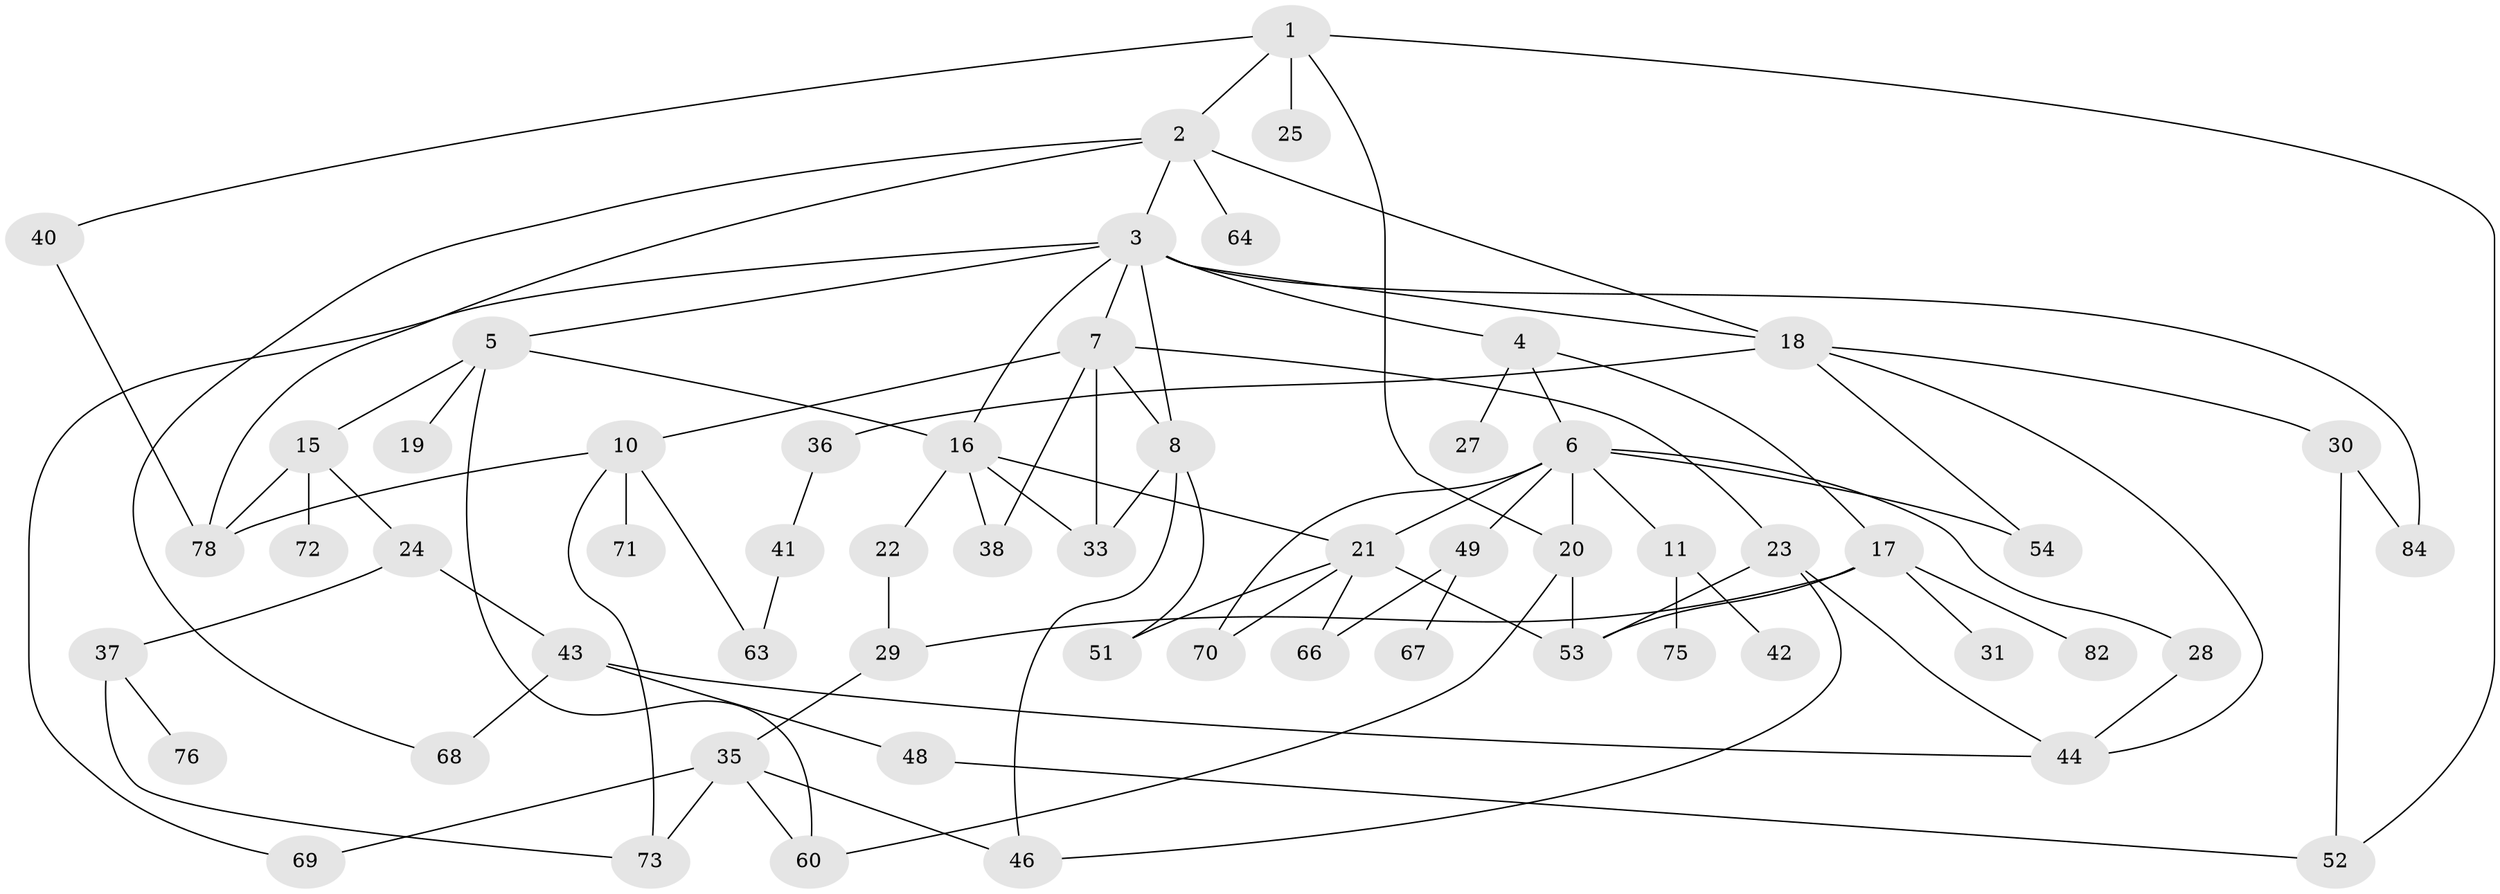 // Generated by graph-tools (version 1.1) at 2025/51/02/27/25 19:51:38]
// undirected, 59 vertices, 92 edges
graph export_dot {
graph [start="1"]
  node [color=gray90,style=filled];
  1 [super="+34"];
  2 [super="+32"];
  3 [super="+86"];
  4 [super="+14"];
  5 [super="+79"];
  6 [super="+12"];
  7 [super="+9"];
  8 [super="+13"];
  10 [super="+81"];
  11 [super="+26"];
  15 [super="+74"];
  16 [super="+77"];
  17 [super="+62"];
  18 [super="+39"];
  19;
  20 [super="+45"];
  21 [super="+50"];
  22;
  23;
  24;
  25;
  27;
  28;
  29;
  30;
  31;
  33 [super="+59"];
  35 [super="+57"];
  36;
  37 [super="+61"];
  38;
  40 [super="+85"];
  41;
  42;
  43 [super="+47"];
  44 [super="+56"];
  46 [super="+55"];
  48;
  49;
  51;
  52 [super="+58"];
  53 [super="+65"];
  54;
  60 [super="+87"];
  63;
  64;
  66;
  67;
  68;
  69;
  70 [super="+83"];
  71;
  72;
  73 [super="+80"];
  75;
  76;
  78;
  82;
  84;
  1 -- 2;
  1 -- 25;
  1 -- 52;
  1 -- 40;
  1 -- 20;
  2 -- 3;
  2 -- 18;
  2 -- 64;
  2 -- 68;
  2 -- 78;
  3 -- 4;
  3 -- 5;
  3 -- 7;
  3 -- 8;
  3 -- 18;
  3 -- 84;
  3 -- 69;
  3 -- 16;
  4 -- 6;
  4 -- 17;
  4 -- 27;
  5 -- 15;
  5 -- 16;
  5 -- 19;
  5 -- 60;
  6 -- 11;
  6 -- 20;
  6 -- 21;
  6 -- 28;
  6 -- 54;
  6 -- 49;
  6 -- 70;
  7 -- 23;
  7 -- 8;
  7 -- 10;
  7 -- 38;
  7 -- 33;
  8 -- 51;
  8 -- 46;
  8 -- 33;
  10 -- 63;
  10 -- 71;
  10 -- 73;
  10 -- 78;
  11 -- 42;
  11 -- 75;
  15 -- 24;
  15 -- 72;
  15 -- 78 [weight=2];
  16 -- 22;
  16 -- 33;
  16 -- 38;
  16 -- 21;
  17 -- 31;
  17 -- 53;
  17 -- 82;
  17 -- 29;
  18 -- 30;
  18 -- 36;
  18 -- 44;
  18 -- 54;
  20 -- 60;
  20 -- 53;
  21 -- 51;
  21 -- 66;
  21 -- 70;
  21 -- 53;
  22 -- 29;
  23 -- 44;
  23 -- 46;
  23 -- 53;
  24 -- 37;
  24 -- 43;
  28 -- 44;
  29 -- 35;
  30 -- 84;
  30 -- 52;
  35 -- 73;
  35 -- 46;
  35 -- 60;
  35 -- 69;
  36 -- 41;
  37 -- 73;
  37 -- 76;
  40 -- 78;
  41 -- 63;
  43 -- 48;
  43 -- 68;
  43 -- 44;
  48 -- 52;
  49 -- 67;
  49 -- 66;
}
